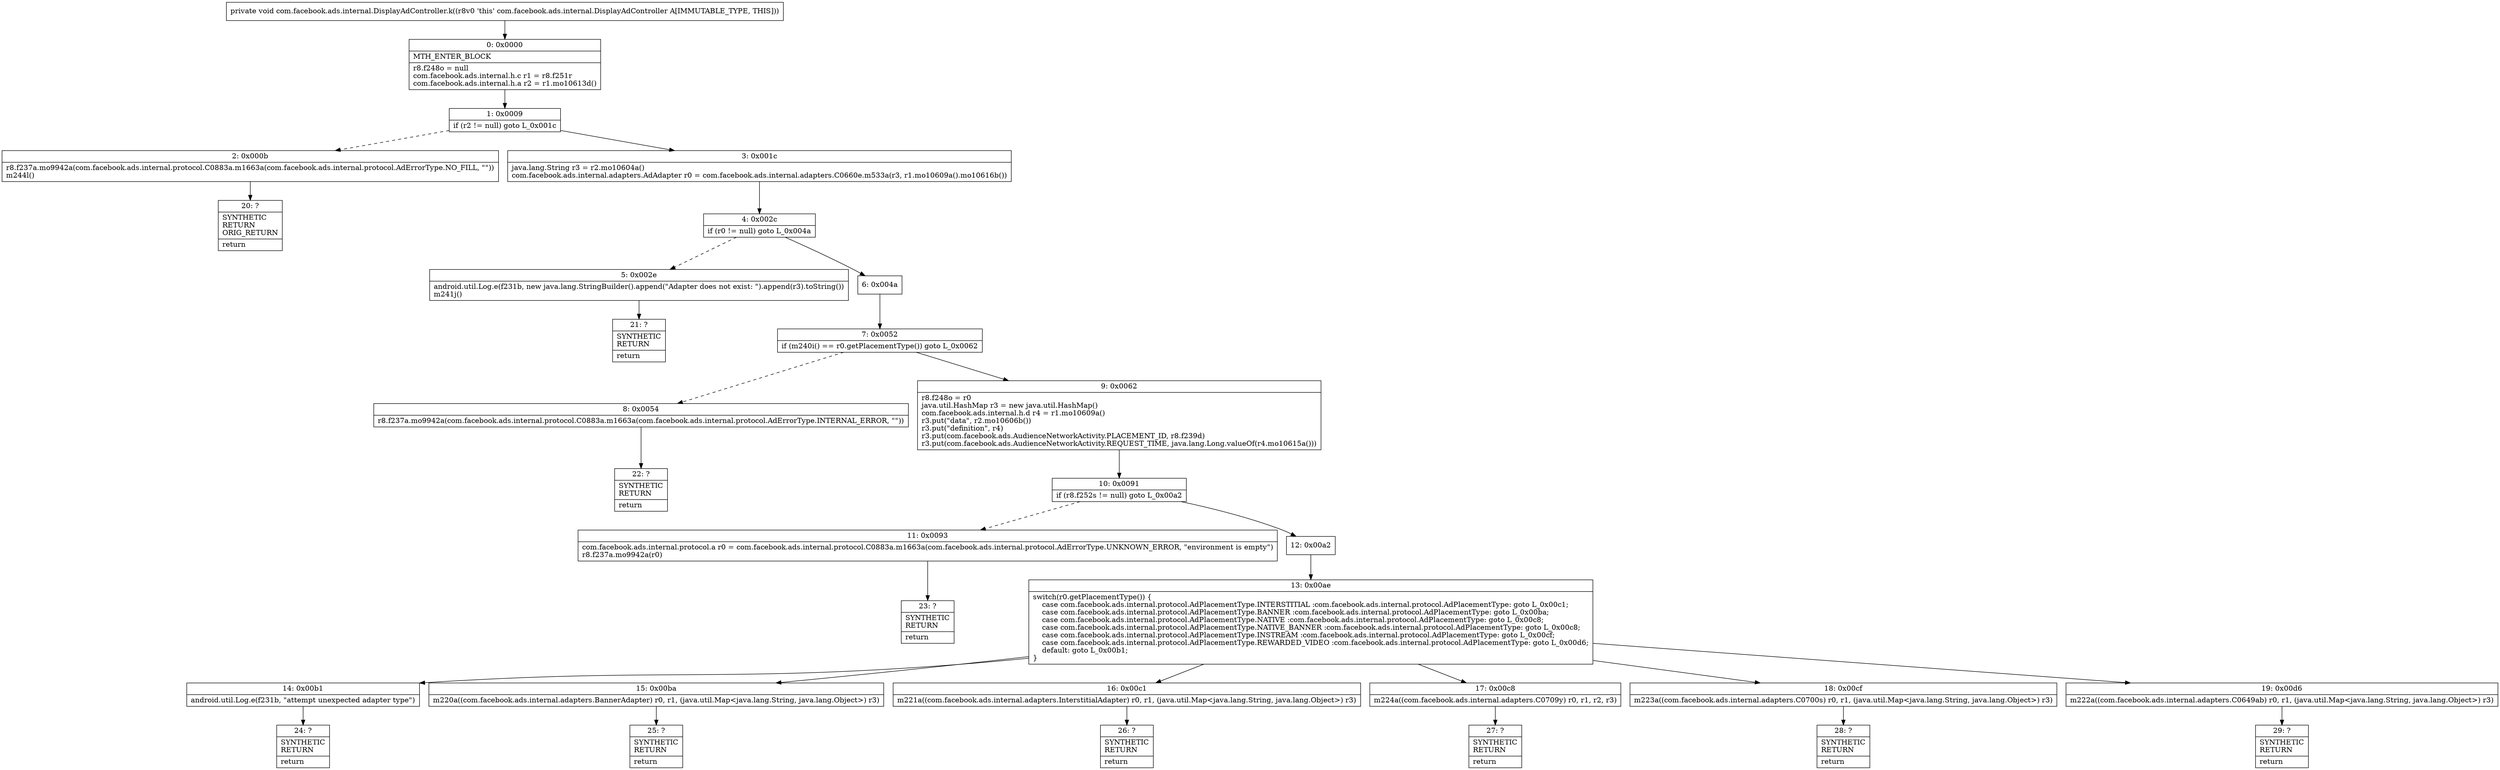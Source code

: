 digraph "CFG forcom.facebook.ads.internal.DisplayAdController.k()V" {
Node_0 [shape=record,label="{0\:\ 0x0000|MTH_ENTER_BLOCK\l|r8.f248o = null\lcom.facebook.ads.internal.h.c r1 = r8.f251r\lcom.facebook.ads.internal.h.a r2 = r1.mo10613d()\l}"];
Node_1 [shape=record,label="{1\:\ 0x0009|if (r2 != null) goto L_0x001c\l}"];
Node_2 [shape=record,label="{2\:\ 0x000b|r8.f237a.mo9942a(com.facebook.ads.internal.protocol.C0883a.m1663a(com.facebook.ads.internal.protocol.AdErrorType.NO_FILL, \"\"))\lm244l()\l}"];
Node_3 [shape=record,label="{3\:\ 0x001c|java.lang.String r3 = r2.mo10604a()\lcom.facebook.ads.internal.adapters.AdAdapter r0 = com.facebook.ads.internal.adapters.C0660e.m533a(r3, r1.mo10609a().mo10616b())\l}"];
Node_4 [shape=record,label="{4\:\ 0x002c|if (r0 != null) goto L_0x004a\l}"];
Node_5 [shape=record,label="{5\:\ 0x002e|android.util.Log.e(f231b, new java.lang.StringBuilder().append(\"Adapter does not exist: \").append(r3).toString())\lm241j()\l}"];
Node_6 [shape=record,label="{6\:\ 0x004a}"];
Node_7 [shape=record,label="{7\:\ 0x0052|if (m240i() == r0.getPlacementType()) goto L_0x0062\l}"];
Node_8 [shape=record,label="{8\:\ 0x0054|r8.f237a.mo9942a(com.facebook.ads.internal.protocol.C0883a.m1663a(com.facebook.ads.internal.protocol.AdErrorType.INTERNAL_ERROR, \"\"))\l}"];
Node_9 [shape=record,label="{9\:\ 0x0062|r8.f248o = r0\ljava.util.HashMap r3 = new java.util.HashMap()\lcom.facebook.ads.internal.h.d r4 = r1.mo10609a()\lr3.put(\"data\", r2.mo10606b())\lr3.put(\"definition\", r4)\lr3.put(com.facebook.ads.AudienceNetworkActivity.PLACEMENT_ID, r8.f239d)\lr3.put(com.facebook.ads.AudienceNetworkActivity.REQUEST_TIME, java.lang.Long.valueOf(r4.mo10615a()))\l}"];
Node_10 [shape=record,label="{10\:\ 0x0091|if (r8.f252s != null) goto L_0x00a2\l}"];
Node_11 [shape=record,label="{11\:\ 0x0093|com.facebook.ads.internal.protocol.a r0 = com.facebook.ads.internal.protocol.C0883a.m1663a(com.facebook.ads.internal.protocol.AdErrorType.UNKNOWN_ERROR, \"environment is empty\")\lr8.f237a.mo9942a(r0)\l}"];
Node_12 [shape=record,label="{12\:\ 0x00a2}"];
Node_13 [shape=record,label="{13\:\ 0x00ae|switch(r0.getPlacementType()) \{\l    case com.facebook.ads.internal.protocol.AdPlacementType.INTERSTITIAL :com.facebook.ads.internal.protocol.AdPlacementType: goto L_0x00c1;\l    case com.facebook.ads.internal.protocol.AdPlacementType.BANNER :com.facebook.ads.internal.protocol.AdPlacementType: goto L_0x00ba;\l    case com.facebook.ads.internal.protocol.AdPlacementType.NATIVE :com.facebook.ads.internal.protocol.AdPlacementType: goto L_0x00c8;\l    case com.facebook.ads.internal.protocol.AdPlacementType.NATIVE_BANNER :com.facebook.ads.internal.protocol.AdPlacementType: goto L_0x00c8;\l    case com.facebook.ads.internal.protocol.AdPlacementType.INSTREAM :com.facebook.ads.internal.protocol.AdPlacementType: goto L_0x00cf;\l    case com.facebook.ads.internal.protocol.AdPlacementType.REWARDED_VIDEO :com.facebook.ads.internal.protocol.AdPlacementType: goto L_0x00d6;\l    default: goto L_0x00b1;\l\}\l}"];
Node_14 [shape=record,label="{14\:\ 0x00b1|android.util.Log.e(f231b, \"attempt unexpected adapter type\")\l}"];
Node_15 [shape=record,label="{15\:\ 0x00ba|m220a((com.facebook.ads.internal.adapters.BannerAdapter) r0, r1, (java.util.Map\<java.lang.String, java.lang.Object\>) r3)\l}"];
Node_16 [shape=record,label="{16\:\ 0x00c1|m221a((com.facebook.ads.internal.adapters.InterstitialAdapter) r0, r1, (java.util.Map\<java.lang.String, java.lang.Object\>) r3)\l}"];
Node_17 [shape=record,label="{17\:\ 0x00c8|m224a((com.facebook.ads.internal.adapters.C0709y) r0, r1, r2, r3)\l}"];
Node_18 [shape=record,label="{18\:\ 0x00cf|m223a((com.facebook.ads.internal.adapters.C0700s) r0, r1, (java.util.Map\<java.lang.String, java.lang.Object\>) r3)\l}"];
Node_19 [shape=record,label="{19\:\ 0x00d6|m222a((com.facebook.ads.internal.adapters.C0649ab) r0, r1, (java.util.Map\<java.lang.String, java.lang.Object\>) r3)\l}"];
Node_20 [shape=record,label="{20\:\ ?|SYNTHETIC\lRETURN\lORIG_RETURN\l|return\l}"];
Node_21 [shape=record,label="{21\:\ ?|SYNTHETIC\lRETURN\l|return\l}"];
Node_22 [shape=record,label="{22\:\ ?|SYNTHETIC\lRETURN\l|return\l}"];
Node_23 [shape=record,label="{23\:\ ?|SYNTHETIC\lRETURN\l|return\l}"];
Node_24 [shape=record,label="{24\:\ ?|SYNTHETIC\lRETURN\l|return\l}"];
Node_25 [shape=record,label="{25\:\ ?|SYNTHETIC\lRETURN\l|return\l}"];
Node_26 [shape=record,label="{26\:\ ?|SYNTHETIC\lRETURN\l|return\l}"];
Node_27 [shape=record,label="{27\:\ ?|SYNTHETIC\lRETURN\l|return\l}"];
Node_28 [shape=record,label="{28\:\ ?|SYNTHETIC\lRETURN\l|return\l}"];
Node_29 [shape=record,label="{29\:\ ?|SYNTHETIC\lRETURN\l|return\l}"];
MethodNode[shape=record,label="{private void com.facebook.ads.internal.DisplayAdController.k((r8v0 'this' com.facebook.ads.internal.DisplayAdController A[IMMUTABLE_TYPE, THIS])) }"];
MethodNode -> Node_0;
Node_0 -> Node_1;
Node_1 -> Node_2[style=dashed];
Node_1 -> Node_3;
Node_2 -> Node_20;
Node_3 -> Node_4;
Node_4 -> Node_5[style=dashed];
Node_4 -> Node_6;
Node_5 -> Node_21;
Node_6 -> Node_7;
Node_7 -> Node_8[style=dashed];
Node_7 -> Node_9;
Node_8 -> Node_22;
Node_9 -> Node_10;
Node_10 -> Node_11[style=dashed];
Node_10 -> Node_12;
Node_11 -> Node_23;
Node_12 -> Node_13;
Node_13 -> Node_14;
Node_13 -> Node_15;
Node_13 -> Node_16;
Node_13 -> Node_17;
Node_13 -> Node_18;
Node_13 -> Node_19;
Node_14 -> Node_24;
Node_15 -> Node_25;
Node_16 -> Node_26;
Node_17 -> Node_27;
Node_18 -> Node_28;
Node_19 -> Node_29;
}

